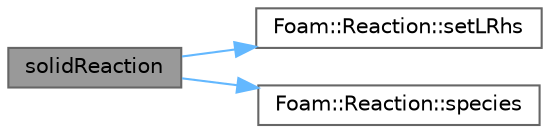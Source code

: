 digraph "solidReaction"
{
 // LATEX_PDF_SIZE
  bgcolor="transparent";
  edge [fontname=Helvetica,fontsize=10,labelfontname=Helvetica,labelfontsize=10];
  node [fontname=Helvetica,fontsize=10,shape=box,height=0.2,width=0.4];
  rankdir="LR";
  Node1 [id="Node000001",label="solidReaction",height=0.2,width=0.4,color="gray40", fillcolor="grey60", style="filled", fontcolor="black",tooltip=" "];
  Node1 -> Node2 [id="edge1_Node000001_Node000002",color="steelblue1",style="solid",tooltip=" "];
  Node2 [id="Node000002",label="Foam::Reaction::setLRhs",height=0.2,width=0.4,color="grey40", fillcolor="white", style="filled",URL="$classFoam_1_1Reaction.html#a3a857bb7f400474be49b826ecce57a5d",tooltip=" "];
  Node1 -> Node3 [id="edge2_Node000001_Node000003",color="steelblue1",style="solid",tooltip=" "];
  Node3 [id="Node000003",label="Foam::Reaction::species",height=0.2,width=0.4,color="grey40", fillcolor="white", style="filled",URL="$classFoam_1_1Reaction.html#ad683f7bf0425da654fed0b88c01dc3b7",tooltip=" "];
}

